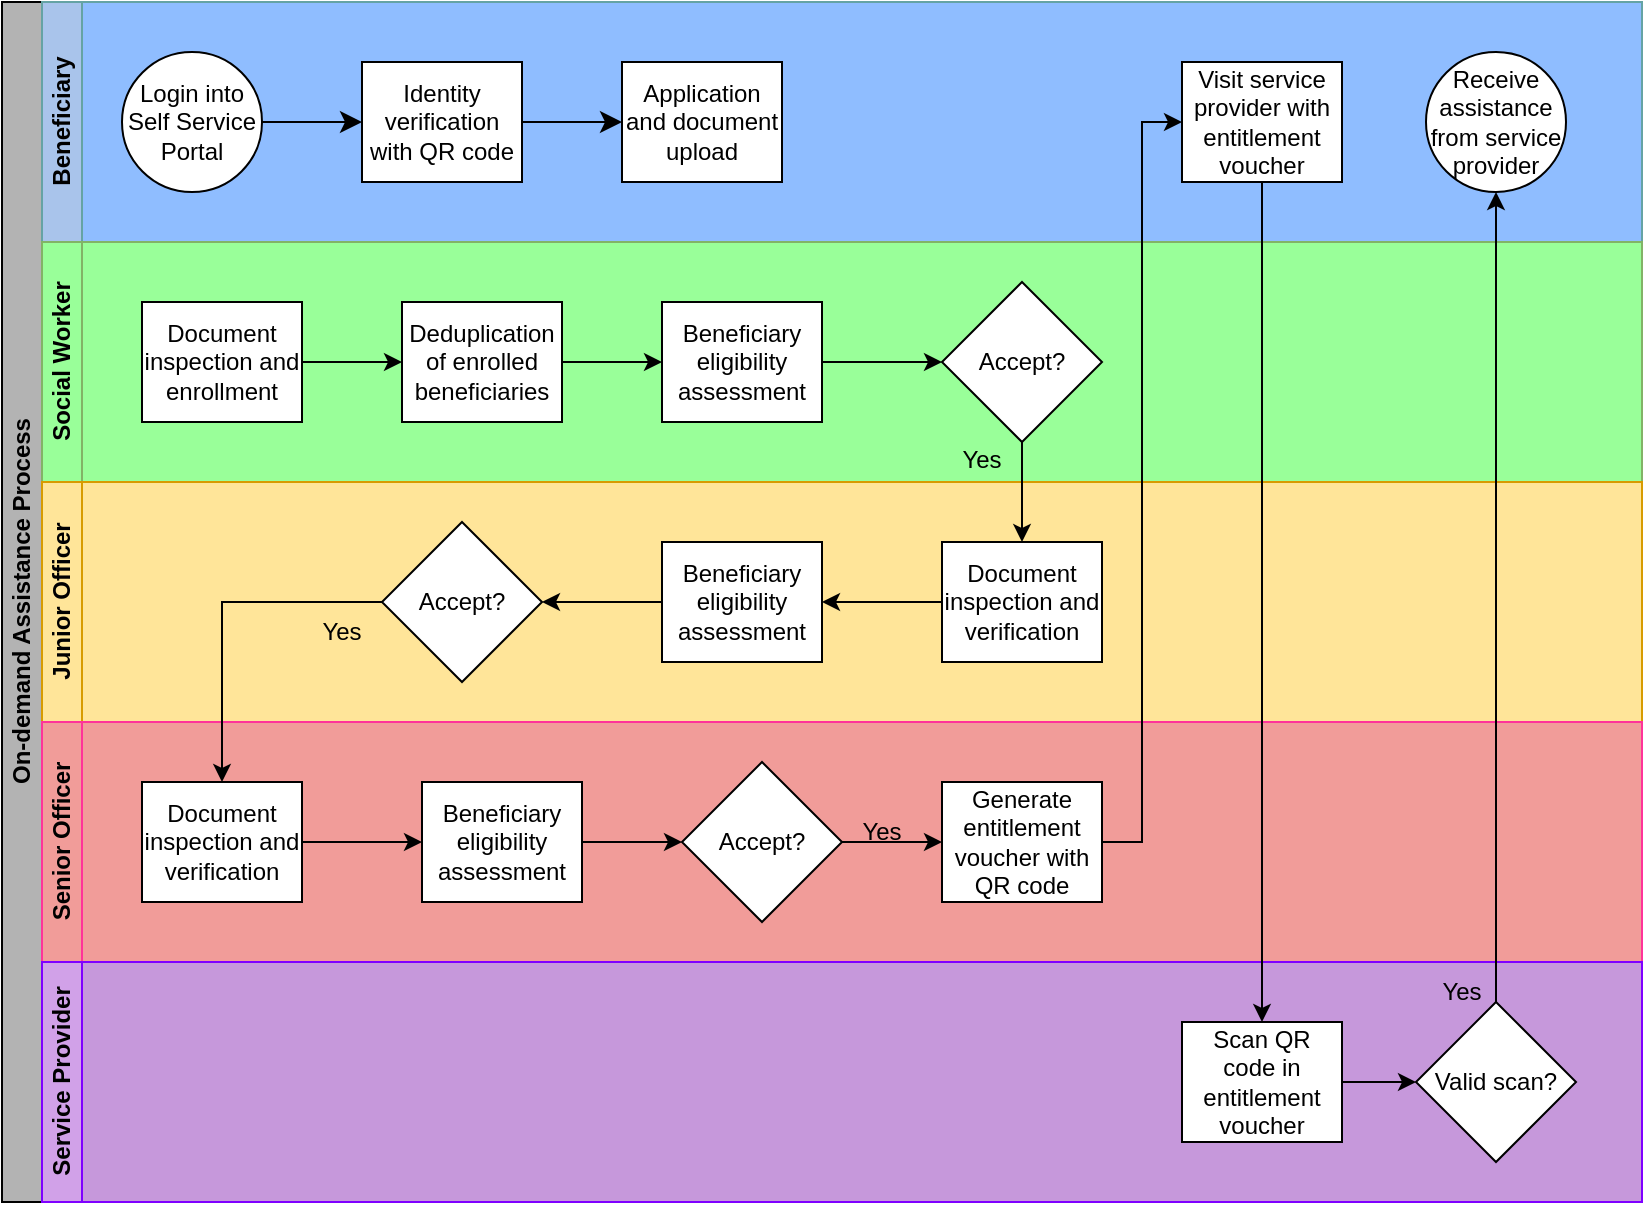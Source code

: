 <mxfile version="21.5.0" type="github">
  <diagram id="prtHgNgQTEPvFCAcTncT" name="Page-1">
    <mxGraphModel dx="1120" dy="452" grid="1" gridSize="10" guides="1" tooltips="1" connect="1" arrows="1" fold="1" page="1" pageScale="1" pageWidth="827" pageHeight="1169" math="0" shadow="0">
      <root>
        <mxCell id="0" />
        <mxCell id="1" parent="0" />
        <mxCell id="u0kxdbxrhBIA5VQf3wec-1" value="On-demand Assistance Process" style="swimlane;html=1;childLayout=stackLayout;resizeParent=1;resizeParentMax=0;horizontal=0;startSize=20;horizontalStack=0;fillColor=#B3B3B3;swimlaneFillColor=default;" vertex="1" parent="1">
          <mxGeometry x="120" y="120" width="820" height="600" as="geometry" />
        </mxCell>
        <mxCell id="u0kxdbxrhBIA5VQf3wec-2" value="" style="edgeStyle=orthogonalEdgeStyle;rounded=0;orthogonalLoop=1;jettySize=auto;html=1;endArrow=classic;endFill=1;entryX=0.5;entryY=0;entryDx=0;entryDy=0;exitX=0.5;exitY=1;exitDx=0;exitDy=0;" edge="1" parent="u0kxdbxrhBIA5VQf3wec-1" source="u0kxdbxrhBIA5VQf3wec-12" target="u0kxdbxrhBIA5VQf3wec-16">
          <mxGeometry relative="1" as="geometry">
            <Array as="points">
              <mxPoint x="350" y="110" />
              <mxPoint x="110" y="110" />
            </Array>
            <mxPoint x="350" y="100" as="sourcePoint" />
          </mxGeometry>
        </mxCell>
        <mxCell id="u0kxdbxrhBIA5VQf3wec-6" value="Beneficiary" style="swimlane;html=1;startSize=20;horizontal=0;fillColor=#A9C4EB;strokeColor=#65a3a4;labelBackgroundColor=none;swimlaneFillColor=#8FBDFF;" vertex="1" parent="u0kxdbxrhBIA5VQf3wec-1">
          <mxGeometry x="20" width="800" height="120" as="geometry" />
        </mxCell>
        <mxCell id="u0kxdbxrhBIA5VQf3wec-7" style="edgeStyle=none;curved=1;rounded=0;orthogonalLoop=1;jettySize=auto;html=1;exitX=1;exitY=0.5;exitDx=0;exitDy=0;entryX=0;entryY=0.5;entryDx=0;entryDy=0;fontSize=12;startSize=8;endSize=8;" edge="1" parent="u0kxdbxrhBIA5VQf3wec-6" source="u0kxdbxrhBIA5VQf3wec-8" target="u0kxdbxrhBIA5VQf3wec-10">
          <mxGeometry relative="1" as="geometry" />
        </mxCell>
        <mxCell id="u0kxdbxrhBIA5VQf3wec-8" value="Login into Self Service Portal" style="ellipse;whiteSpace=wrap;html=1;" vertex="1" parent="u0kxdbxrhBIA5VQf3wec-6">
          <mxGeometry x="40" y="25" width="70" height="70" as="geometry" />
        </mxCell>
        <mxCell id="u0kxdbxrhBIA5VQf3wec-9" style="edgeStyle=none;curved=1;rounded=0;orthogonalLoop=1;jettySize=auto;html=1;exitX=1;exitY=0.5;exitDx=0;exitDy=0;entryX=0;entryY=0.5;entryDx=0;entryDy=0;fontSize=12;startSize=8;endSize=8;" edge="1" parent="u0kxdbxrhBIA5VQf3wec-6" source="u0kxdbxrhBIA5VQf3wec-10" target="u0kxdbxrhBIA5VQf3wec-12">
          <mxGeometry relative="1" as="geometry" />
        </mxCell>
        <mxCell id="u0kxdbxrhBIA5VQf3wec-10" value="Identity verification with QR code" style="rounded=0;whiteSpace=wrap;html=1;fontFamily=Helvetica;fontSize=12;fontColor=#000000;align=center;" vertex="1" parent="u0kxdbxrhBIA5VQf3wec-6">
          <mxGeometry x="160" y="30" width="80" height="60" as="geometry" />
        </mxCell>
        <mxCell id="u0kxdbxrhBIA5VQf3wec-12" value="Application and document upload" style="rounded=0;whiteSpace=wrap;html=1;fontFamily=Helvetica;fontSize=12;fontColor=#000000;align=center;" vertex="1" parent="u0kxdbxrhBIA5VQf3wec-6">
          <mxGeometry x="290" y="30" width="80" height="60" as="geometry" />
        </mxCell>
        <mxCell id="u0kxdbxrhBIA5VQf3wec-13" value="Receive assistance from service provider" style="ellipse;whiteSpace=wrap;html=1;" vertex="1" parent="u0kxdbxrhBIA5VQf3wec-6">
          <mxGeometry x="692" y="25" width="70" height="70" as="geometry" />
        </mxCell>
        <mxCell id="u0kxdbxrhBIA5VQf3wec-47" value="Visit service provider with entitlement voucher" style="rounded=0;whiteSpace=wrap;html=1;fontFamily=Helvetica;fontSize=12;fontColor=#000000;align=center;" vertex="1" parent="u0kxdbxrhBIA5VQf3wec-6">
          <mxGeometry x="570" y="30" width="80" height="60" as="geometry" />
        </mxCell>
        <mxCell id="u0kxdbxrhBIA5VQf3wec-14" value="Social Worker" style="swimlane;html=1;startSize=20;horizontal=0;fillColor=#99FF99;strokeColor=#82B366;swimlaneFillColor=#99FF99;" vertex="1" parent="u0kxdbxrhBIA5VQf3wec-1">
          <mxGeometry x="20" y="120" width="800" height="120" as="geometry" />
        </mxCell>
        <mxCell id="u0kxdbxrhBIA5VQf3wec-27" style="edgeStyle=orthogonalEdgeStyle;rounded=0;orthogonalLoop=1;jettySize=auto;html=1;exitX=1;exitY=0.5;exitDx=0;exitDy=0;entryX=0;entryY=0.5;entryDx=0;entryDy=0;" edge="1" parent="u0kxdbxrhBIA5VQf3wec-14" source="u0kxdbxrhBIA5VQf3wec-16" target="u0kxdbxrhBIA5VQf3wec-24">
          <mxGeometry relative="1" as="geometry" />
        </mxCell>
        <mxCell id="u0kxdbxrhBIA5VQf3wec-16" value="Document inspection and enrollment" style="rounded=0;whiteSpace=wrap;html=1;fontFamily=Helvetica;fontSize=12;fontColor=#000000;align=center;" vertex="1" parent="u0kxdbxrhBIA5VQf3wec-14">
          <mxGeometry x="50" y="30" width="80" height="60" as="geometry" />
        </mxCell>
        <mxCell id="u0kxdbxrhBIA5VQf3wec-17" value="Accept?" style="rhombus;whiteSpace=wrap;html=1;fontFamily=Helvetica;fontSize=12;fontColor=#000000;align=center;" vertex="1" parent="u0kxdbxrhBIA5VQf3wec-14">
          <mxGeometry x="450" y="20" width="80" height="80" as="geometry" />
        </mxCell>
        <mxCell id="u0kxdbxrhBIA5VQf3wec-28" style="edgeStyle=orthogonalEdgeStyle;rounded=0;orthogonalLoop=1;jettySize=auto;html=1;exitX=1;exitY=0.5;exitDx=0;exitDy=0;entryX=0;entryY=0.5;entryDx=0;entryDy=0;" edge="1" parent="u0kxdbxrhBIA5VQf3wec-14" source="u0kxdbxrhBIA5VQf3wec-24" target="u0kxdbxrhBIA5VQf3wec-25">
          <mxGeometry relative="1" as="geometry" />
        </mxCell>
        <mxCell id="u0kxdbxrhBIA5VQf3wec-24" value="Deduplication of enrolled beneficiaries" style="rounded=0;whiteSpace=wrap;html=1;fontFamily=Helvetica;fontSize=12;fontColor=#000000;align=center;" vertex="1" parent="u0kxdbxrhBIA5VQf3wec-14">
          <mxGeometry x="180" y="30" width="80" height="60" as="geometry" />
        </mxCell>
        <mxCell id="u0kxdbxrhBIA5VQf3wec-29" style="edgeStyle=orthogonalEdgeStyle;rounded=0;orthogonalLoop=1;jettySize=auto;html=1;exitX=1;exitY=0.5;exitDx=0;exitDy=0;entryX=0;entryY=0.5;entryDx=0;entryDy=0;" edge="1" parent="u0kxdbxrhBIA5VQf3wec-14" source="u0kxdbxrhBIA5VQf3wec-25" target="u0kxdbxrhBIA5VQf3wec-17">
          <mxGeometry relative="1" as="geometry" />
        </mxCell>
        <mxCell id="u0kxdbxrhBIA5VQf3wec-25" value="Beneficiary eligibility assessment" style="rounded=0;whiteSpace=wrap;html=1;fontFamily=Helvetica;fontSize=12;fontColor=#000000;align=center;" vertex="1" parent="u0kxdbxrhBIA5VQf3wec-14">
          <mxGeometry x="310" y="30" width="80" height="60" as="geometry" />
        </mxCell>
        <mxCell id="u0kxdbxrhBIA5VQf3wec-34" value="Yes" style="text;html=1;strokeColor=none;fillColor=none;align=center;verticalAlign=middle;whiteSpace=wrap;rounded=0;" vertex="1" parent="u0kxdbxrhBIA5VQf3wec-14">
          <mxGeometry x="440" y="94" width="60" height="30" as="geometry" />
        </mxCell>
        <mxCell id="u0kxdbxrhBIA5VQf3wec-18" value="Junior Officer" style="swimlane;html=1;startSize=20;horizontal=0;fillColor=#FFE599;strokeColor=#D79B00;swimlaneFillColor=#FFE599;" vertex="1" parent="u0kxdbxrhBIA5VQf3wec-1">
          <mxGeometry x="20" y="240" width="800" height="120" as="geometry" />
        </mxCell>
        <mxCell id="u0kxdbxrhBIA5VQf3wec-32" style="edgeStyle=orthogonalEdgeStyle;rounded=0;orthogonalLoop=1;jettySize=auto;html=1;exitX=0;exitY=0.5;exitDx=0;exitDy=0;entryX=1;entryY=0.5;entryDx=0;entryDy=0;" edge="1" parent="u0kxdbxrhBIA5VQf3wec-18" source="u0kxdbxrhBIA5VQf3wec-20" target="u0kxdbxrhBIA5VQf3wec-31">
          <mxGeometry relative="1" as="geometry" />
        </mxCell>
        <mxCell id="u0kxdbxrhBIA5VQf3wec-20" value="Document inspection and verification" style="rounded=0;whiteSpace=wrap;html=1;fontFamily=Helvetica;fontSize=12;fontColor=#000000;align=center;" vertex="1" parent="u0kxdbxrhBIA5VQf3wec-18">
          <mxGeometry x="450" y="30" width="80" height="60" as="geometry" />
        </mxCell>
        <mxCell id="u0kxdbxrhBIA5VQf3wec-35" style="edgeStyle=orthogonalEdgeStyle;rounded=0;orthogonalLoop=1;jettySize=auto;html=1;exitX=0;exitY=0.5;exitDx=0;exitDy=0;entryX=1;entryY=0.5;entryDx=0;entryDy=0;" edge="1" parent="u0kxdbxrhBIA5VQf3wec-18" source="u0kxdbxrhBIA5VQf3wec-31" target="u0kxdbxrhBIA5VQf3wec-33">
          <mxGeometry relative="1" as="geometry" />
        </mxCell>
        <mxCell id="u0kxdbxrhBIA5VQf3wec-31" value="Beneficiary eligibility assessment" style="rounded=0;whiteSpace=wrap;html=1;fontFamily=Helvetica;fontSize=12;fontColor=#000000;align=center;" vertex="1" parent="u0kxdbxrhBIA5VQf3wec-18">
          <mxGeometry x="310" y="30" width="80" height="60" as="geometry" />
        </mxCell>
        <mxCell id="u0kxdbxrhBIA5VQf3wec-33" value="Accept?" style="rhombus;whiteSpace=wrap;html=1;fontFamily=Helvetica;fontSize=12;fontColor=#000000;align=center;" vertex="1" parent="u0kxdbxrhBIA5VQf3wec-18">
          <mxGeometry x="170" y="20" width="80" height="80" as="geometry" />
        </mxCell>
        <mxCell id="u0kxdbxrhBIA5VQf3wec-37" value="Yes" style="text;html=1;strokeColor=none;fillColor=none;align=center;verticalAlign=middle;whiteSpace=wrap;rounded=0;" vertex="1" parent="u0kxdbxrhBIA5VQf3wec-18">
          <mxGeometry x="120" y="60" width="60" height="30" as="geometry" />
        </mxCell>
        <mxCell id="u0kxdbxrhBIA5VQf3wec-22" value="Senior Officer" style="swimlane;html=1;startSize=20;horizontal=0;swimlaneFillColor=#F19C99;fillColor=#F19C99;strokeColor=#FF3399;" vertex="1" parent="u0kxdbxrhBIA5VQf3wec-1">
          <mxGeometry x="20" y="360" width="800" height="120" as="geometry">
            <mxRectangle x="20" y="360" width="430" height="40" as="alternateBounds" />
          </mxGeometry>
        </mxCell>
        <mxCell id="u0kxdbxrhBIA5VQf3wec-43" style="edgeStyle=orthogonalEdgeStyle;rounded=0;orthogonalLoop=1;jettySize=auto;html=1;exitX=1;exitY=0.5;exitDx=0;exitDy=0;entryX=0;entryY=0.5;entryDx=0;entryDy=0;" edge="1" parent="u0kxdbxrhBIA5VQf3wec-22" source="u0kxdbxrhBIA5VQf3wec-38" target="u0kxdbxrhBIA5VQf3wec-39">
          <mxGeometry relative="1" as="geometry" />
        </mxCell>
        <mxCell id="u0kxdbxrhBIA5VQf3wec-38" value="Document inspection and verification" style="rounded=0;whiteSpace=wrap;html=1;fontFamily=Helvetica;fontSize=12;fontColor=#000000;align=center;" vertex="1" parent="u0kxdbxrhBIA5VQf3wec-22">
          <mxGeometry x="50" y="30" width="80" height="60" as="geometry" />
        </mxCell>
        <mxCell id="u0kxdbxrhBIA5VQf3wec-44" style="edgeStyle=orthogonalEdgeStyle;rounded=0;orthogonalLoop=1;jettySize=auto;html=1;exitX=1;exitY=0.5;exitDx=0;exitDy=0;entryX=0;entryY=0.5;entryDx=0;entryDy=0;" edge="1" parent="u0kxdbxrhBIA5VQf3wec-22" source="u0kxdbxrhBIA5VQf3wec-39" target="u0kxdbxrhBIA5VQf3wec-40">
          <mxGeometry relative="1" as="geometry" />
        </mxCell>
        <mxCell id="u0kxdbxrhBIA5VQf3wec-39" value="Beneficiary eligibility assessment" style="rounded=0;whiteSpace=wrap;html=1;fontFamily=Helvetica;fontSize=12;fontColor=#000000;align=center;" vertex="1" parent="u0kxdbxrhBIA5VQf3wec-22">
          <mxGeometry x="190" y="30" width="80" height="60" as="geometry" />
        </mxCell>
        <mxCell id="u0kxdbxrhBIA5VQf3wec-45" style="edgeStyle=orthogonalEdgeStyle;rounded=0;orthogonalLoop=1;jettySize=auto;html=1;exitX=1;exitY=0.5;exitDx=0;exitDy=0;entryX=0;entryY=0.5;entryDx=0;entryDy=0;" edge="1" parent="u0kxdbxrhBIA5VQf3wec-22" source="u0kxdbxrhBIA5VQf3wec-40" target="u0kxdbxrhBIA5VQf3wec-41">
          <mxGeometry relative="1" as="geometry" />
        </mxCell>
        <mxCell id="u0kxdbxrhBIA5VQf3wec-40" value="Accept?" style="rhombus;whiteSpace=wrap;html=1;fontFamily=Helvetica;fontSize=12;fontColor=#000000;align=center;" vertex="1" parent="u0kxdbxrhBIA5VQf3wec-22">
          <mxGeometry x="320" y="20" width="80" height="80" as="geometry" />
        </mxCell>
        <mxCell id="u0kxdbxrhBIA5VQf3wec-41" value="Generate entitlement voucher with QR code" style="rounded=0;whiteSpace=wrap;html=1;fontFamily=Helvetica;fontSize=12;fontColor=#000000;align=center;" vertex="1" parent="u0kxdbxrhBIA5VQf3wec-22">
          <mxGeometry x="450" y="30" width="80" height="60" as="geometry" />
        </mxCell>
        <mxCell id="u0kxdbxrhBIA5VQf3wec-46" value="Yes" style="text;html=1;strokeColor=none;fillColor=none;align=center;verticalAlign=middle;whiteSpace=wrap;rounded=0;" vertex="1" parent="u0kxdbxrhBIA5VQf3wec-22">
          <mxGeometry x="390" y="40" width="60" height="30" as="geometry" />
        </mxCell>
        <mxCell id="u0kxdbxrhBIA5VQf3wec-23" value="Service Provider" style="swimlane;html=1;startSize=20;horizontal=0;fillColor=#D1A1E8;swimlaneFillColor=#C698DB;strokeColor=#7F00FF;" vertex="1" parent="u0kxdbxrhBIA5VQf3wec-1">
          <mxGeometry x="20" y="480" width="800" height="120" as="geometry" />
        </mxCell>
        <mxCell id="u0kxdbxrhBIA5VQf3wec-52" style="edgeStyle=orthogonalEdgeStyle;rounded=0;orthogonalLoop=1;jettySize=auto;html=1;exitX=1;exitY=0.5;exitDx=0;exitDy=0;entryX=0;entryY=0.5;entryDx=0;entryDy=0;" edge="1" parent="u0kxdbxrhBIA5VQf3wec-23" source="u0kxdbxrhBIA5VQf3wec-49" target="u0kxdbxrhBIA5VQf3wec-50">
          <mxGeometry relative="1" as="geometry" />
        </mxCell>
        <mxCell id="u0kxdbxrhBIA5VQf3wec-49" value="Scan QR code in entitlement voucher" style="rounded=0;whiteSpace=wrap;html=1;fontFamily=Helvetica;fontSize=12;fontColor=#000000;align=center;" vertex="1" parent="u0kxdbxrhBIA5VQf3wec-23">
          <mxGeometry x="570" y="30" width="80" height="60" as="geometry" />
        </mxCell>
        <mxCell id="u0kxdbxrhBIA5VQf3wec-50" value="Valid scan?" style="rhombus;whiteSpace=wrap;html=1;fontFamily=Helvetica;fontSize=12;fontColor=#000000;align=center;" vertex="1" parent="u0kxdbxrhBIA5VQf3wec-23">
          <mxGeometry x="687" y="20" width="80" height="80" as="geometry" />
        </mxCell>
        <mxCell id="u0kxdbxrhBIA5VQf3wec-53" value="Yes" style="text;html=1;strokeColor=none;fillColor=none;align=center;verticalAlign=middle;whiteSpace=wrap;rounded=0;" vertex="1" parent="u0kxdbxrhBIA5VQf3wec-23">
          <mxGeometry x="680" width="60" height="30" as="geometry" />
        </mxCell>
        <mxCell id="u0kxdbxrhBIA5VQf3wec-30" style="edgeStyle=orthogonalEdgeStyle;rounded=0;orthogonalLoop=1;jettySize=auto;html=1;exitX=0.5;exitY=1;exitDx=0;exitDy=0;entryX=0.5;entryY=0;entryDx=0;entryDy=0;" edge="1" parent="u0kxdbxrhBIA5VQf3wec-1" source="u0kxdbxrhBIA5VQf3wec-17" target="u0kxdbxrhBIA5VQf3wec-20">
          <mxGeometry relative="1" as="geometry" />
        </mxCell>
        <mxCell id="u0kxdbxrhBIA5VQf3wec-42" style="edgeStyle=orthogonalEdgeStyle;rounded=0;orthogonalLoop=1;jettySize=auto;html=1;exitX=0;exitY=0.5;exitDx=0;exitDy=0;entryX=0.5;entryY=0;entryDx=0;entryDy=0;" edge="1" parent="u0kxdbxrhBIA5VQf3wec-1" source="u0kxdbxrhBIA5VQf3wec-33" target="u0kxdbxrhBIA5VQf3wec-38">
          <mxGeometry relative="1" as="geometry" />
        </mxCell>
        <mxCell id="u0kxdbxrhBIA5VQf3wec-48" style="edgeStyle=orthogonalEdgeStyle;rounded=0;orthogonalLoop=1;jettySize=auto;html=1;exitX=1;exitY=0.5;exitDx=0;exitDy=0;entryX=0;entryY=0.5;entryDx=0;entryDy=0;" edge="1" parent="u0kxdbxrhBIA5VQf3wec-1" source="u0kxdbxrhBIA5VQf3wec-41" target="u0kxdbxrhBIA5VQf3wec-47">
          <mxGeometry relative="1" as="geometry">
            <Array as="points">
              <mxPoint x="570" y="420" />
              <mxPoint x="570" y="60" />
            </Array>
          </mxGeometry>
        </mxCell>
        <mxCell id="u0kxdbxrhBIA5VQf3wec-51" style="edgeStyle=orthogonalEdgeStyle;rounded=0;orthogonalLoop=1;jettySize=auto;html=1;exitX=0.5;exitY=1;exitDx=0;exitDy=0;" edge="1" parent="u0kxdbxrhBIA5VQf3wec-1" source="u0kxdbxrhBIA5VQf3wec-47" target="u0kxdbxrhBIA5VQf3wec-49">
          <mxGeometry relative="1" as="geometry" />
        </mxCell>
        <mxCell id="u0kxdbxrhBIA5VQf3wec-54" style="edgeStyle=orthogonalEdgeStyle;rounded=0;orthogonalLoop=1;jettySize=auto;html=1;exitX=0.5;exitY=0;exitDx=0;exitDy=0;" edge="1" parent="u0kxdbxrhBIA5VQf3wec-1" source="u0kxdbxrhBIA5VQf3wec-50" target="u0kxdbxrhBIA5VQf3wec-13">
          <mxGeometry relative="1" as="geometry" />
        </mxCell>
      </root>
    </mxGraphModel>
  </diagram>
</mxfile>
